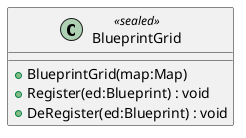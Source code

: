@startuml
class BlueprintGrid <<sealed>> {
    + BlueprintGrid(map:Map)
    + Register(ed:Blueprint) : void
    + DeRegister(ed:Blueprint) : void
}
@enduml
